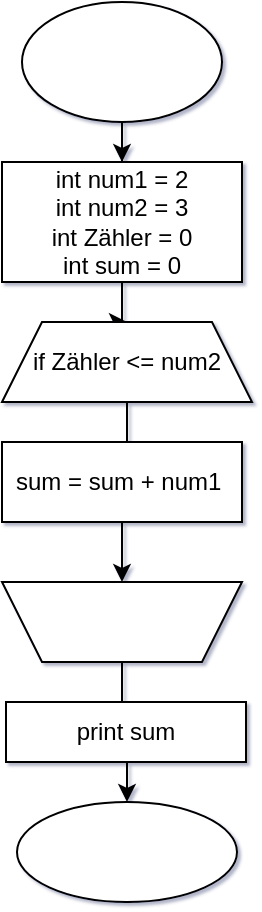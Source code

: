 <mxfile version="14.9.9" type="github">
  <diagram id="pZ9rBWYHsNekKi-I6zzL" name="Page-1">
    <mxGraphModel dx="652" dy="409" grid="1" gridSize="10" guides="1" tooltips="1" connect="1" arrows="1" fold="1" page="1" pageScale="1" pageWidth="827" pageHeight="1169" background="#FFFFFF" math="0" shadow="1">
      <root>
        <mxCell id="0" />
        <mxCell id="1" parent="0" />
        <mxCell id="1038E3OsoZRpimCnhqwp-4" value="" style="edgeStyle=orthogonalEdgeStyle;rounded=0;orthogonalLoop=1;jettySize=auto;html=1;" edge="1" parent="1" source="1038E3OsoZRpimCnhqwp-1" target="1038E3OsoZRpimCnhqwp-2">
          <mxGeometry relative="1" as="geometry" />
        </mxCell>
        <mxCell id="1038E3OsoZRpimCnhqwp-1" value="" style="ellipse;whiteSpace=wrap;html=1;" vertex="1" parent="1">
          <mxGeometry x="330" y="20" width="100" height="60" as="geometry" />
        </mxCell>
        <mxCell id="1038E3OsoZRpimCnhqwp-5" value="" style="edgeStyle=orthogonalEdgeStyle;rounded=0;orthogonalLoop=1;jettySize=auto;html=1;" edge="1" parent="1" source="1038E3OsoZRpimCnhqwp-2" target="1038E3OsoZRpimCnhqwp-3">
          <mxGeometry relative="1" as="geometry" />
        </mxCell>
        <mxCell id="1038E3OsoZRpimCnhqwp-2" value="int num1 = 2&lt;br&gt;int num2 = 3&lt;br&gt;int Zähler = 0&lt;br&gt;int sum = 0" style="rounded=0;whiteSpace=wrap;html=1;" vertex="1" parent="1">
          <mxGeometry x="320" y="100" width="120" height="60" as="geometry" />
        </mxCell>
        <mxCell id="1038E3OsoZRpimCnhqwp-11" value="" style="edgeStyle=orthogonalEdgeStyle;rounded=0;orthogonalLoop=1;jettySize=auto;html=1;" edge="1" parent="1" source="1038E3OsoZRpimCnhqwp-3" target="1038E3OsoZRpimCnhqwp-8">
          <mxGeometry relative="1" as="geometry" />
        </mxCell>
        <mxCell id="1038E3OsoZRpimCnhqwp-3" value="if Zähler &amp;lt;= num2" style="shape=trapezoid;perimeter=trapezoidPerimeter;whiteSpace=wrap;html=1;fixedSize=1;" vertex="1" parent="1">
          <mxGeometry x="320" y="180" width="125" height="40" as="geometry" />
        </mxCell>
        <mxCell id="1038E3OsoZRpimCnhqwp-6" value="sum = sum + num1&amp;nbsp;" style="rounded=0;whiteSpace=wrap;html=1;" vertex="1" parent="1">
          <mxGeometry x="320" y="240" width="120" height="40" as="geometry" />
        </mxCell>
        <mxCell id="1038E3OsoZRpimCnhqwp-12" value="" style="edgeStyle=orthogonalEdgeStyle;rounded=0;orthogonalLoop=1;jettySize=auto;html=1;" edge="1" parent="1" source="1038E3OsoZRpimCnhqwp-8" target="1038E3OsoZRpimCnhqwp-10">
          <mxGeometry relative="1" as="geometry" />
        </mxCell>
        <mxCell id="1038E3OsoZRpimCnhqwp-8" value="" style="shape=trapezoid;perimeter=trapezoidPerimeter;whiteSpace=wrap;html=1;fixedSize=1;rotation=-180;" vertex="1" parent="1">
          <mxGeometry x="320" y="310" width="120" height="40" as="geometry" />
        </mxCell>
        <mxCell id="1038E3OsoZRpimCnhqwp-9" value="print sum" style="rounded=0;whiteSpace=wrap;html=1;" vertex="1" parent="1">
          <mxGeometry x="322" y="370" width="120" height="30" as="geometry" />
        </mxCell>
        <mxCell id="1038E3OsoZRpimCnhqwp-10" value="" style="ellipse;whiteSpace=wrap;html=1;" vertex="1" parent="1">
          <mxGeometry x="327.5" y="420" width="110" height="50" as="geometry" />
        </mxCell>
      </root>
    </mxGraphModel>
  </diagram>
</mxfile>
